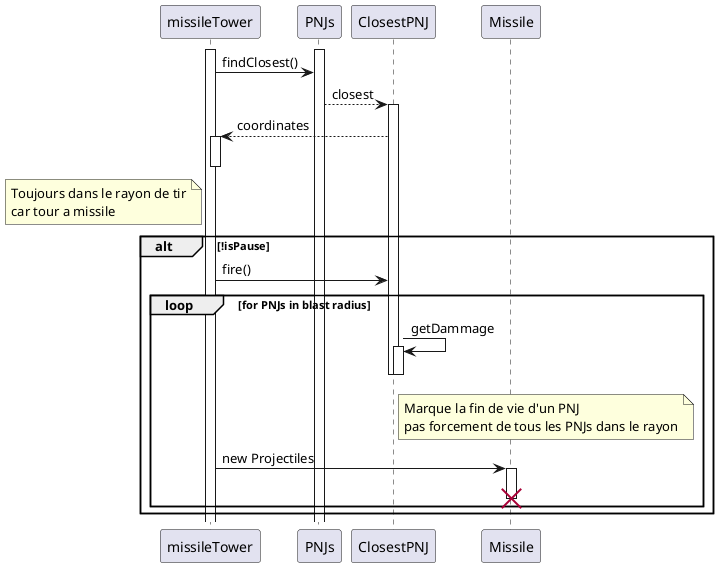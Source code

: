 @startuml
activate missileTower
activate PNJs
missileTower -> PNJs: findClosest()
PNJs --> ClosestPNJ: closest
activate ClosestPNJ
ClosestPNJ --> missileTower: coordinates
activate missileTower
deactivate missileTower
note left of missileTower
       Toujours dans le rayon de tir
       car tour a missile
end note
alt !isPause
    missileTower -> ClosestPNJ: fire()
    loop for PNJs in blast radius
                ClosestPNJ -> ClosestPNJ: getDammage
                activate ClosestPNJ
                deactivate ClosestPNJ
                deactivate ClosestPNJ
                note right of ClosestPNJ
                       Marque la fin de vie d'un PNJ
                       pas forcement de tous les PNJs dans le rayon
                end note
                missileTower -> Missile: new Projectiles
                activate Missile
                deactivate Missile
                destroy Missile
    end
end
@enduml